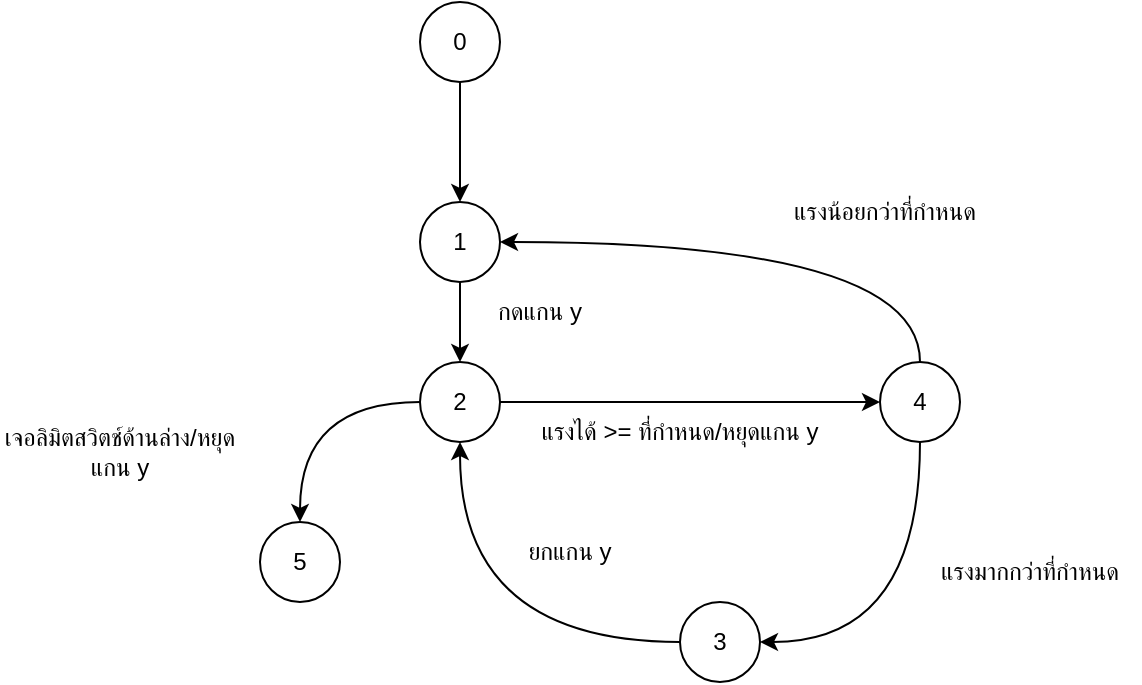 <mxfile version="19.0.0" type="device" pages="2"><diagram id="l16nJK1V8V5ZUy8lqHKx" name="uC"><mxGraphModel dx="1662" dy="857" grid="1" gridSize="10" guides="1" tooltips="1" connect="1" arrows="1" fold="1" page="1" pageScale="1" pageWidth="1169" pageHeight="827" math="0" shadow="0"><root><mxCell id="0"/><mxCell id="1" parent="0"/><mxCell id="4HQk5DFmxLd_IeUEt7QC-3" style="edgeStyle=orthogonalEdgeStyle;rounded=0;orthogonalLoop=1;jettySize=auto;html=1;exitX=0.5;exitY=1;exitDx=0;exitDy=0;entryX=0.5;entryY=0;entryDx=0;entryDy=0;" parent="1" source="4HQk5DFmxLd_IeUEt7QC-1" target="4HQk5DFmxLd_IeUEt7QC-2" edge="1"><mxGeometry relative="1" as="geometry"/></mxCell><mxCell id="4HQk5DFmxLd_IeUEt7QC-1" value="1" style="ellipse;whiteSpace=wrap;html=1;aspect=fixed;" parent="1" vertex="1"><mxGeometry x="380" y="180" width="40" height="40" as="geometry"/></mxCell><mxCell id="4HQk5DFmxLd_IeUEt7QC-7" style="edgeStyle=orthogonalEdgeStyle;curved=1;rounded=0;orthogonalLoop=1;jettySize=auto;html=1;exitX=0;exitY=0.5;exitDx=0;exitDy=0;entryX=0.5;entryY=0;entryDx=0;entryDy=0;" parent="1" source="4HQk5DFmxLd_IeUEt7QC-2" target="4HQk5DFmxLd_IeUEt7QC-5" edge="1"><mxGeometry relative="1" as="geometry"/></mxCell><mxCell id="4HQk5DFmxLd_IeUEt7QC-11" style="edgeStyle=orthogonalEdgeStyle;curved=1;rounded=0;orthogonalLoop=1;jettySize=auto;html=1;exitX=1;exitY=0.5;exitDx=0;exitDy=0;entryX=0;entryY=0.5;entryDx=0;entryDy=0;" parent="1" source="4HQk5DFmxLd_IeUEt7QC-2" target="4HQk5DFmxLd_IeUEt7QC-10" edge="1"><mxGeometry relative="1" as="geometry"/></mxCell><mxCell id="4HQk5DFmxLd_IeUEt7QC-2" value="2" style="ellipse;whiteSpace=wrap;html=1;aspect=fixed;" parent="1" vertex="1"><mxGeometry x="380" y="260" width="40" height="40" as="geometry"/></mxCell><mxCell id="4HQk5DFmxLd_IeUEt7QC-4" value="กดแกน y" style="text;html=1;strokeColor=none;fillColor=none;align=center;verticalAlign=middle;whiteSpace=wrap;rounded=0;" parent="1" vertex="1"><mxGeometry x="400" y="220" width="80" height="30" as="geometry"/></mxCell><mxCell id="4HQk5DFmxLd_IeUEt7QC-5" value="5" style="ellipse;whiteSpace=wrap;html=1;aspect=fixed;" parent="1" vertex="1"><mxGeometry x="300" y="340" width="40" height="40" as="geometry"/></mxCell><mxCell id="4HQk5DFmxLd_IeUEt7QC-8" value="เจอลิมิตสวิตช์ด้านล่าง/หยุดแกน y" style="text;html=1;strokeColor=none;fillColor=none;align=center;verticalAlign=middle;whiteSpace=wrap;rounded=0;" parent="1" vertex="1"><mxGeometry x="170" y="290" width="120" height="30" as="geometry"/></mxCell><mxCell id="4HQk5DFmxLd_IeUEt7QC-20" style="edgeStyle=orthogonalEdgeStyle;curved=1;rounded=0;orthogonalLoop=1;jettySize=auto;html=1;exitX=0;exitY=0.5;exitDx=0;exitDy=0;entryX=0.5;entryY=1;entryDx=0;entryDy=0;" parent="1" source="4HQk5DFmxLd_IeUEt7QC-9" target="4HQk5DFmxLd_IeUEt7QC-2" edge="1"><mxGeometry relative="1" as="geometry"/></mxCell><mxCell id="4HQk5DFmxLd_IeUEt7QC-9" value="3" style="ellipse;whiteSpace=wrap;html=1;aspect=fixed;" parent="1" vertex="1"><mxGeometry x="510" y="380" width="40" height="40" as="geometry"/></mxCell><mxCell id="4HQk5DFmxLd_IeUEt7QC-15" style="edgeStyle=orthogonalEdgeStyle;curved=1;rounded=0;orthogonalLoop=1;jettySize=auto;html=1;exitX=0.5;exitY=0;exitDx=0;exitDy=0;entryX=1;entryY=0.5;entryDx=0;entryDy=0;" parent="1" source="4HQk5DFmxLd_IeUEt7QC-10" target="4HQk5DFmxLd_IeUEt7QC-1" edge="1"><mxGeometry relative="1" as="geometry"/></mxCell><mxCell id="4HQk5DFmxLd_IeUEt7QC-19" style="edgeStyle=orthogonalEdgeStyle;curved=1;rounded=0;orthogonalLoop=1;jettySize=auto;html=1;exitX=0.5;exitY=1;exitDx=0;exitDy=0;entryX=1;entryY=0.5;entryDx=0;entryDy=0;" parent="1" source="4HQk5DFmxLd_IeUEt7QC-10" target="4HQk5DFmxLd_IeUEt7QC-9" edge="1"><mxGeometry relative="1" as="geometry"/></mxCell><mxCell id="4HQk5DFmxLd_IeUEt7QC-10" value="4" style="ellipse;whiteSpace=wrap;html=1;aspect=fixed;" parent="1" vertex="1"><mxGeometry x="610" y="260" width="40" height="40" as="geometry"/></mxCell><mxCell id="4HQk5DFmxLd_IeUEt7QC-12" value="แรงได้ &amp;gt;= ที่กำหนด/หยุดแกน y" style="text;html=1;strokeColor=none;fillColor=none;align=center;verticalAlign=middle;whiteSpace=wrap;rounded=0;" parent="1" vertex="1"><mxGeometry x="420" y="280" width="180" height="30" as="geometry"/></mxCell><mxCell id="4HQk5DFmxLd_IeUEt7QC-16" value="แรงน้อยกว่าที่กำหนด" style="text;html=1;strokeColor=none;fillColor=none;align=center;verticalAlign=middle;whiteSpace=wrap;rounded=0;" parent="1" vertex="1"><mxGeometry x="550" y="170" width="125" height="30" as="geometry"/></mxCell><mxCell id="4HQk5DFmxLd_IeUEt7QC-17" value="แรงมากกว่าที่กำหนด" style="text;html=1;strokeColor=none;fillColor=none;align=center;verticalAlign=middle;whiteSpace=wrap;rounded=0;" parent="1" vertex="1"><mxGeometry x="630" y="350" width="110" height="30" as="geometry"/></mxCell><mxCell id="4HQk5DFmxLd_IeUEt7QC-21" value="ยกแกน y" style="text;html=1;strokeColor=none;fillColor=none;align=center;verticalAlign=middle;whiteSpace=wrap;rounded=0;" parent="1" vertex="1"><mxGeometry x="400" y="340" width="110" height="30" as="geometry"/></mxCell><mxCell id="4HQk5DFmxLd_IeUEt7QC-23" style="edgeStyle=orthogonalEdgeStyle;curved=1;rounded=0;orthogonalLoop=1;jettySize=auto;html=1;exitX=0.5;exitY=1;exitDx=0;exitDy=0;entryX=0.5;entryY=0;entryDx=0;entryDy=0;" parent="1" source="4HQk5DFmxLd_IeUEt7QC-22" target="4HQk5DFmxLd_IeUEt7QC-1" edge="1"><mxGeometry relative="1" as="geometry"/></mxCell><mxCell id="4HQk5DFmxLd_IeUEt7QC-22" value="0" style="ellipse;whiteSpace=wrap;html=1;aspect=fixed;" parent="1" vertex="1"><mxGeometry x="380" y="80" width="40" height="40" as="geometry"/></mxCell></root></mxGraphModel></diagram><diagram id="Q3npKoPTGRNQIXtpRu0V" name="exp1_pc"><mxGraphModel dx="610" dy="745" grid="1" gridSize="10" guides="1" tooltips="1" connect="1" arrows="1" fold="1" page="1" pageScale="1" pageWidth="1169" pageHeight="827" math="0" shadow="0"><root><mxCell id="0"/><mxCell id="1" parent="0"/><mxCell id="zqmDynjgvYQS4RmvZfci-3" style="edgeStyle=orthogonalEdgeStyle;rounded=0;orthogonalLoop=1;jettySize=auto;html=1;exitX=0.5;exitY=1;exitDx=0;exitDy=0;entryX=0.5;entryY=0;entryDx=0;entryDy=0;" edge="1" parent="1" source="zqmDynjgvYQS4RmvZfci-1" target="zqmDynjgvYQS4RmvZfci-2"><mxGeometry relative="1" as="geometry"/></mxCell><mxCell id="zqmDynjgvYQS4RmvZfci-1" value="0" style="ellipse;whiteSpace=wrap;html=1;aspect=fixed;" vertex="1" parent="1"><mxGeometry x="195" y="40" width="40" height="40" as="geometry"/></mxCell><mxCell id="zqmDynjgvYQS4RmvZfci-6" style="edgeStyle=orthogonalEdgeStyle;rounded=0;orthogonalLoop=1;jettySize=auto;html=1;exitX=0.5;exitY=1;exitDx=0;exitDy=0;entryX=0.5;entryY=0;entryDx=0;entryDy=0;" edge="1" parent="1" source="zqmDynjgvYQS4RmvZfci-2" target="zqmDynjgvYQS4RmvZfci-5"><mxGeometry relative="1" as="geometry"/></mxCell><mxCell id="zqmDynjgvYQS4RmvZfci-2" value="1" style="ellipse;whiteSpace=wrap;html=1;aspect=fixed;" vertex="1" parent="1"><mxGeometry x="195" y="120" width="40" height="40" as="geometry"/></mxCell><mxCell id="zqmDynjgvYQS4RmvZfci-12" style="edgeStyle=orthogonalEdgeStyle;rounded=0;orthogonalLoop=1;jettySize=auto;html=1;exitX=0.5;exitY=1;exitDx=0;exitDy=0;entryX=0.5;entryY=0;entryDx=0;entryDy=0;" edge="1" parent="1" source="zqmDynjgvYQS4RmvZfci-5" target="zqmDynjgvYQS4RmvZfci-11"><mxGeometry relative="1" as="geometry"/></mxCell><mxCell id="zqmDynjgvYQS4RmvZfci-57" style="edgeStyle=orthogonalEdgeStyle;curved=1;rounded=0;orthogonalLoop=1;jettySize=auto;html=1;exitX=1;exitY=0.5;exitDx=0;exitDy=0;entryX=1;entryY=0.5;entryDx=0;entryDy=0;" edge="1" parent="1" source="zqmDynjgvYQS4RmvZfci-5" target="zqmDynjgvYQS4RmvZfci-2"><mxGeometry relative="1" as="geometry"><Array as="points"><mxPoint x="325" y="220"/><mxPoint x="325" y="140"/></Array></mxGeometry></mxCell><mxCell id="zqmDynjgvYQS4RmvZfci-5" value="2" style="ellipse;whiteSpace=wrap;html=1;aspect=fixed;" vertex="1" parent="1"><mxGeometry x="195" y="200" width="40" height="40" as="geometry"/></mxCell><mxCell id="zqmDynjgvYQS4RmvZfci-7" value="set vertical force" style="text;html=1;strokeColor=none;fillColor=none;align=center;verticalAlign=middle;whiteSpace=wrap;rounded=0;" vertex="1" parent="1"><mxGeometry x="85" y="120" width="110" height="40" as="geometry"/></mxCell><mxCell id="zqmDynjgvYQS4RmvZfci-8" value="wait 2s" style="text;html=1;strokeColor=none;fillColor=none;align=center;verticalAlign=middle;whiteSpace=wrap;rounded=0;" vertex="1" parent="1"><mxGeometry x="135" y="80" width="60" height="40" as="geometry"/></mxCell><mxCell id="zqmDynjgvYQS4RmvZfci-9" value="&lt;span style=&quot;color: rgb(0, 0, 0); font-family: Helvetica; font-size: 12px; font-style: normal; font-variant-ligatures: normal; font-variant-caps: normal; font-weight: 400; letter-spacing: normal; orphans: 2; text-align: center; text-indent: 0px; text-transform: none; widows: 2; word-spacing: 0px; -webkit-text-stroke-width: 0px; background-color: rgb(248, 249, 250); text-decoration-thickness: initial; text-decoration-style: initial; text-decoration-color: initial; float: none; display: inline !important;&quot;&gt;open serial ports&lt;br&gt;&lt;/span&gt;" style="text;whiteSpace=wrap;html=1;" vertex="1" parent="1"><mxGeometry x="80" y="45" width="95" height="30" as="geometry"/></mxCell><mxCell id="zqmDynjgvYQS4RmvZfci-10" value="&lt;pre&gt;command summarize&lt;/pre&gt;&lt;div style=&quot;&quot;&gt;N - vertical force&lt;/div&gt;&lt;div style=&quot;&quot;&gt;T -&amp;nbsp; horizontal force&lt;/div&gt;&lt;div style=&quot;&quot;&gt;r - run experiment number&lt;/div&gt;&lt;div style=&quot;&quot;&gt;&amp;nbsp; &amp;nbsp; 0 -&amp;nbsp;&lt;/div&gt;&lt;div style=&quot;&quot;&gt;&amp;nbsp; &amp;nbsp; 1 -&lt;/div&gt;&lt;div style=&quot;&quot;&gt;&amp;nbsp; &amp;nbsp; 2 -&amp;nbsp;&lt;/div&gt;&lt;div style=&quot;&quot;&gt;&amp;nbsp; &amp;nbsp; 3 -&lt;/div&gt;&lt;div style=&quot;&quot;&gt;t - terminate machine&lt;/div&gt;&lt;div style=&quot;&quot;&gt;f - read force from arduino&lt;/div&gt;" style="text;html=1;strokeColor=none;fillColor=none;align=left;verticalAlign=middle;whiteSpace=wrap;rounded=0;" vertex="1" parent="1"><mxGeometry x="970" y="40" width="190" height="190" as="geometry"/></mxCell><mxCell id="zqmDynjgvYQS4RmvZfci-17" style="edgeStyle=orthogonalEdgeStyle;rounded=0;orthogonalLoop=1;jettySize=auto;html=1;exitX=0.5;exitY=1;exitDx=0;exitDy=0;entryX=0.5;entryY=0;entryDx=0;entryDy=0;" edge="1" parent="1" source="zqmDynjgvYQS4RmvZfci-11" target="zqmDynjgvYQS4RmvZfci-16"><mxGeometry relative="1" as="geometry"/></mxCell><mxCell id="zqmDynjgvYQS4RmvZfci-11" value="3" style="ellipse;whiteSpace=wrap;html=1;aspect=fixed;" vertex="1" parent="1"><mxGeometry x="195" y="280" width="40" height="40" as="geometry"/></mxCell><mxCell id="zqmDynjgvYQS4RmvZfci-39" style="edgeStyle=orthogonalEdgeStyle;curved=1;rounded=0;orthogonalLoop=1;jettySize=auto;html=1;exitX=0.5;exitY=1;exitDx=0;exitDy=0;entryX=0.5;entryY=0;entryDx=0;entryDy=0;" edge="1" parent="1" source="zqmDynjgvYQS4RmvZfci-13" target="zqmDynjgvYQS4RmvZfci-37"><mxGeometry relative="1" as="geometry"/></mxCell><mxCell id="zqmDynjgvYQS4RmvZfci-44" style="edgeStyle=orthogonalEdgeStyle;curved=1;rounded=0;orthogonalLoop=1;jettySize=auto;html=1;exitX=0;exitY=0.5;exitDx=0;exitDy=0;entryX=0;entryY=0.5;entryDx=0;entryDy=0;" edge="1" parent="1" source="zqmDynjgvYQS4RmvZfci-13" target="zqmDynjgvYQS4RmvZfci-19"><mxGeometry relative="1" as="geometry"><Array as="points"><mxPoint x="105" y="540"/><mxPoint x="105" y="460"/></Array></mxGeometry></mxCell><mxCell id="zqmDynjgvYQS4RmvZfci-13" value="6" style="ellipse;whiteSpace=wrap;html=1;aspect=fixed;" vertex="1" parent="1"><mxGeometry x="195" y="520" width="40" height="40" as="geometry"/></mxCell><mxCell id="zqmDynjgvYQS4RmvZfci-15" value="set horizontal force" style="text;html=1;strokeColor=none;fillColor=none;align=center;verticalAlign=middle;whiteSpace=wrap;rounded=0;" vertex="1" parent="1"><mxGeometry x="85" y="280" width="110" height="40" as="geometry"/></mxCell><mxCell id="zqmDynjgvYQS4RmvZfci-20" style="edgeStyle=orthogonalEdgeStyle;rounded=0;orthogonalLoop=1;jettySize=auto;html=1;exitX=0.5;exitY=1;exitDx=0;exitDy=0;entryX=0.5;entryY=0;entryDx=0;entryDy=0;" edge="1" parent="1" source="zqmDynjgvYQS4RmvZfci-16" target="zqmDynjgvYQS4RmvZfci-19"><mxGeometry relative="1" as="geometry"/></mxCell><mxCell id="zqmDynjgvYQS4RmvZfci-60" style="edgeStyle=orthogonalEdgeStyle;curved=1;rounded=0;orthogonalLoop=1;jettySize=auto;html=1;exitX=1;exitY=0.5;exitDx=0;exitDy=0;entryX=1;entryY=0.5;entryDx=0;entryDy=0;" edge="1" parent="1" source="zqmDynjgvYQS4RmvZfci-16" target="zqmDynjgvYQS4RmvZfci-11"><mxGeometry relative="1" as="geometry"><Array as="points"><mxPoint x="315" y="380"/><mxPoint x="315" y="300"/></Array></mxGeometry></mxCell><mxCell id="zqmDynjgvYQS4RmvZfci-16" value="4" style="ellipse;whiteSpace=wrap;html=1;aspect=fixed;" vertex="1" parent="1"><mxGeometry x="195" y="360" width="40" height="40" as="geometry"/></mxCell><mxCell id="zqmDynjgvYQS4RmvZfci-27" style="edgeStyle=orthogonalEdgeStyle;curved=1;rounded=0;orthogonalLoop=1;jettySize=auto;html=1;exitX=0.5;exitY=1;exitDx=0;exitDy=0;entryX=0.5;entryY=0;entryDx=0;entryDy=0;" edge="1" parent="1" source="zqmDynjgvYQS4RmvZfci-19" target="zqmDynjgvYQS4RmvZfci-13"><mxGeometry relative="1" as="geometry"/></mxCell><mxCell id="zqmDynjgvYQS4RmvZfci-32" style="edgeStyle=orthogonalEdgeStyle;curved=1;rounded=0;orthogonalLoop=1;jettySize=auto;html=1;exitX=1;exitY=0.5;exitDx=0;exitDy=0;entryX=0;entryY=0.5;entryDx=0;entryDy=0;" edge="1" parent="1" target="zqmDynjgvYQS4RmvZfci-31"><mxGeometry relative="1" as="geometry"><mxPoint x="235" y="540" as="sourcePoint"/></mxGeometry></mxCell><mxCell id="zqmDynjgvYQS4RmvZfci-19" value="5" style="ellipse;whiteSpace=wrap;html=1;aspect=fixed;" vertex="1" parent="1"><mxGeometry x="195" y="440" width="40" height="40" as="geometry"/></mxCell><mxCell id="zqmDynjgvYQS4RmvZfci-22" value="wait&amp;nbsp; 0.1s" style="text;html=1;strokeColor=none;fillColor=none;align=center;verticalAlign=middle;whiteSpace=wrap;rounded=0;" vertex="1" parent="1"><mxGeometry x="215" y="160" width="60" height="40" as="geometry"/></mxCell><mxCell id="zqmDynjgvYQS4RmvZfci-23" value="wait&amp;nbsp; 0.1s" style="text;html=1;strokeColor=none;fillColor=none;align=center;verticalAlign=middle;whiteSpace=wrap;rounded=0;" vertex="1" parent="1"><mxGeometry x="215" y="240" width="60" height="40" as="geometry"/></mxCell><mxCell id="zqmDynjgvYQS4RmvZfci-28" value="vertical force และ horizontal force ได้ตรงกับที่กำหนด" style="text;html=1;strokeColor=none;fillColor=none;align=center;verticalAlign=middle;whiteSpace=wrap;rounded=0;" vertex="1" parent="1"><mxGeometry x="215" y="560" width="300" height="40" as="geometry"/></mxCell><mxCell id="zqmDynjgvYQS4RmvZfci-30" value="เริ่มจับเวลา" style="text;html=1;strokeColor=none;fillColor=none;align=center;verticalAlign=middle;whiteSpace=wrap;rounded=0;" vertex="1" parent="1"><mxGeometry x="210" y="400" width="95" height="40" as="geometry"/></mxCell><mxCell id="zqmDynjgvYQS4RmvZfci-31" value="9" style="ellipse;whiteSpace=wrap;html=1;aspect=fixed;" vertex="1" parent="1"><mxGeometry x="435" y="520" width="40" height="40" as="geometry"/></mxCell><mxCell id="zqmDynjgvYQS4RmvZfci-34" value="wait&amp;nbsp; 0.1s" style="text;html=1;strokeColor=none;fillColor=none;align=center;verticalAlign=middle;whiteSpace=wrap;rounded=0;" vertex="1" parent="1"><mxGeometry x="155" y="400" width="60" height="40" as="geometry"/></mxCell><mxCell id="zqmDynjgvYQS4RmvZfci-35" value="10 s แล้วแรงยังไม่ได้ตามที่กำหนด" style="text;html=1;strokeColor=none;fillColor=none;align=center;verticalAlign=middle;whiteSpace=wrap;rounded=0;" vertex="1" parent="1"><mxGeometry x="235" y="520" width="190" height="20" as="geometry"/></mxCell><mxCell id="zqmDynjgvYQS4RmvZfci-36" value="read force [send &quot;f\n&quot;]" style="text;html=1;strokeColor=none;fillColor=none;align=center;verticalAlign=middle;whiteSpace=wrap;rounded=0;" vertex="1" parent="1"><mxGeometry x="235" y="440" width="150" height="40" as="geometry"/></mxCell><mxCell id="zqmDynjgvYQS4RmvZfci-53" style="edgeStyle=orthogonalEdgeStyle;curved=1;rounded=0;orthogonalLoop=1;jettySize=auto;html=1;exitX=0.5;exitY=1;exitDx=0;exitDy=0;entryX=0.5;entryY=0;entryDx=0;entryDy=0;" edge="1" parent="1" source="zqmDynjgvYQS4RmvZfci-37" target="zqmDynjgvYQS4RmvZfci-51"><mxGeometry relative="1" as="geometry"/></mxCell><mxCell id="zqmDynjgvYQS4RmvZfci-55" style="edgeStyle=orthogonalEdgeStyle;curved=1;rounded=0;orthogonalLoop=1;jettySize=auto;html=1;exitX=1;exitY=1;exitDx=0;exitDy=0;entryX=0.875;entryY=0;entryDx=0;entryDy=0;entryPerimeter=0;" edge="1" parent="1" source="zqmDynjgvYQS4RmvZfci-37" target="zqmDynjgvYQS4RmvZfci-2"><mxGeometry relative="1" as="geometry"><Array as="points"><mxPoint x="229" y="660"/><mxPoint x="655" y="660"/><mxPoint x="655" y="80"/><mxPoint x="230" y="80"/></Array></mxGeometry></mxCell><mxCell id="zqmDynjgvYQS4RmvZfci-37" value="7" style="ellipse;whiteSpace=wrap;html=1;aspect=fixed;" vertex="1" parent="1"><mxGeometry x="195" y="600" width="40" height="40" as="geometry"/></mxCell><mxCell id="zqmDynjgvYQS4RmvZfci-38" value="wait&amp;nbsp; 0.1s" style="text;html=1;strokeColor=none;fillColor=none;align=center;verticalAlign=middle;whiteSpace=wrap;rounded=0;" vertex="1" parent="1"><mxGeometry x="155" y="480" width="60" height="40" as="geometry"/></mxCell><mxCell id="zqmDynjgvYQS4RmvZfci-40" value="wait&amp;nbsp; 0.1s" style="text;html=1;strokeColor=none;fillColor=none;align=center;verticalAlign=middle;whiteSpace=wrap;rounded=0;" vertex="1" parent="1"><mxGeometry x="155" y="560" width="60" height="40" as="geometry"/></mxCell><mxCell id="zqmDynjgvYQS4RmvZfci-45" value="record all results" style="text;html=1;strokeColor=none;fillColor=none;align=center;verticalAlign=middle;whiteSpace=wrap;rounded=0;" vertex="1" parent="1"><mxGeometry x="235" y="600" width="120" height="40" as="geometry"/></mxCell><mxCell id="zqmDynjgvYQS4RmvZfci-51" value="8" style="ellipse;whiteSpace=wrap;html=1;aspect=fixed;" vertex="1" parent="1"><mxGeometry x="195" y="690" width="40" height="40" as="geometry"/></mxCell><mxCell id="zqmDynjgvYQS4RmvZfci-56" value="ครบการทดสอบ" style="text;html=1;strokeColor=none;fillColor=none;align=center;verticalAlign=middle;whiteSpace=wrap;rounded=0;" vertex="1" parent="1"><mxGeometry x="125" y="640" width="90" height="50" as="geometry"/></mxCell><mxCell id="zqmDynjgvYQS4RmvZfci-59" value="vertical force ไม่ตรง" style="text;html=1;strokeColor=none;fillColor=none;align=center;verticalAlign=middle;whiteSpace=wrap;rounded=0;" vertex="1" parent="1"><mxGeometry x="325" y="160" width="120" height="40" as="geometry"/></mxCell><mxCell id="zqmDynjgvYQS4RmvZfci-61" value="horizontal force ไม่ตรง" style="text;html=1;strokeColor=none;fillColor=none;align=center;verticalAlign=middle;whiteSpace=wrap;rounded=0;" vertex="1" parent="1"><mxGeometry x="315" y="320" width="130" height="40" as="geometry"/></mxCell><mxCell id="zqmDynjgvYQS4RmvZfci-62" value="Note:&lt;br&gt;Create&amp;nbsp; vertical test list in ButtonPressed function" style="text;html=1;strokeColor=none;fillColor=none;align=left;verticalAlign=middle;whiteSpace=wrap;rounded=0;" vertex="1" parent="1"><mxGeometry x="880" y="440" width="280" height="56" as="geometry"/></mxCell><mxCell id="zqmDynjgvYQS4RmvZfci-63" value="pop horizontal force [0]" style="text;html=1;strokeColor=none;fillColor=none;align=center;verticalAlign=middle;whiteSpace=wrap;rounded=0;" vertex="1" parent="1"><mxGeometry x="650" y="374" width="180" height="40" as="geometry"/></mxCell></root></mxGraphModel></diagram></mxfile>